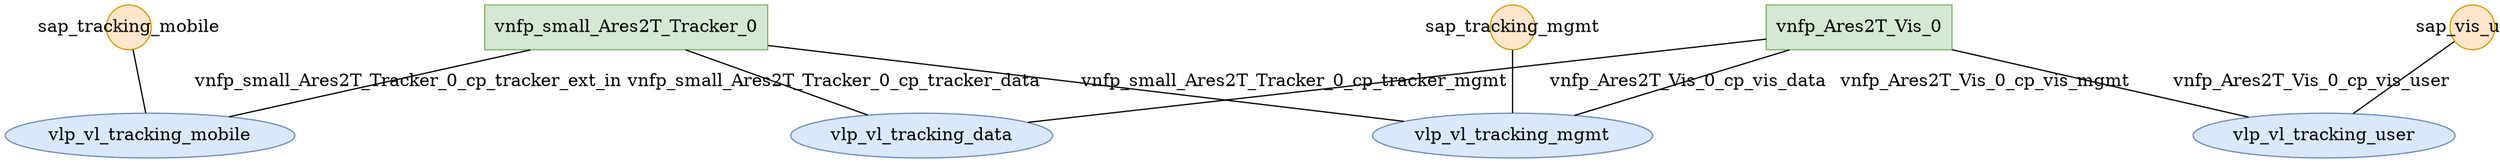 strict graph G {
  splines=false;
  overlap=false;
  mindist=0.5;
  203635968 [ label="vnfp_small_Ares2T_Tracker_0" shape="box" style="filled" fillcolor="#d5e8d4" color="#82b366" ];
  -968382224 [ label="vnfp_Ares2T_Vis_0" shape="box" style="filled" fillcolor="#d5e8d4" color="#82b366" ];
  1228317574 [ label="vlp_vl_tracking_mobile" shape="oval" style="filled" fillcolor="#dae8fc" color="#6c8ebf" ];
  -1844810866 [ label="vlp_vl_tracking_data" shape="oval" style="filled" fillcolor="#dae8fc" color="#6c8ebf" ];
  -1844537179 [ label="vlp_vl_tracking_mgmt" shape="oval" style="filled" fillcolor="#dae8fc" color="#6c8ebf" ];
  -1844287569 [ label="vlp_vl_tracking_user" shape="oval" style="filled" fillcolor="#dae8fc" color="#6c8ebf" ];
  -734211891 [ label="sap_tracking_mobile" shape="circle" style="filled" fillcolor="#ffe6cc" color="#d79b00" fixedsize="true" ];
  1031629740 [ label="sap_tracking_mgmt" shape="circle" style="filled" fillcolor="#ffe6cc" color="#d79b00" fixedsize="true" ];
  585344071 [ label="sap_vis_user" shape="circle" style="filled" fillcolor="#ffe6cc" color="#d79b00" fixedsize="true" ];
  203635968 -- 1228317574 [ label="vnfp_small_Ares2T_Tracker_0_cp_tracker_ext_in" ];
  203635968 -- -1844810866 [ label="vnfp_small_Ares2T_Tracker_0_cp_tracker_data" ];
  203635968 -- -1844537179 [ label="vnfp_small_Ares2T_Tracker_0_cp_tracker_mgmt" ];
  -968382224 -- -1844810866 [ label="vnfp_Ares2T_Vis_0_cp_vis_data" ];
  -968382224 -- -1844537179 [ label="vnfp_Ares2T_Vis_0_cp_vis_mgmt" ];
  -968382224 -- -1844287569 [ label="vnfp_Ares2T_Vis_0_cp_vis_user" ];
  -734211891 -- 1228317574 [ label="" ];
  1031629740 -- -1844537179 [ label="" ];
  585344071 -- -1844287569 [ label="" ];
}
